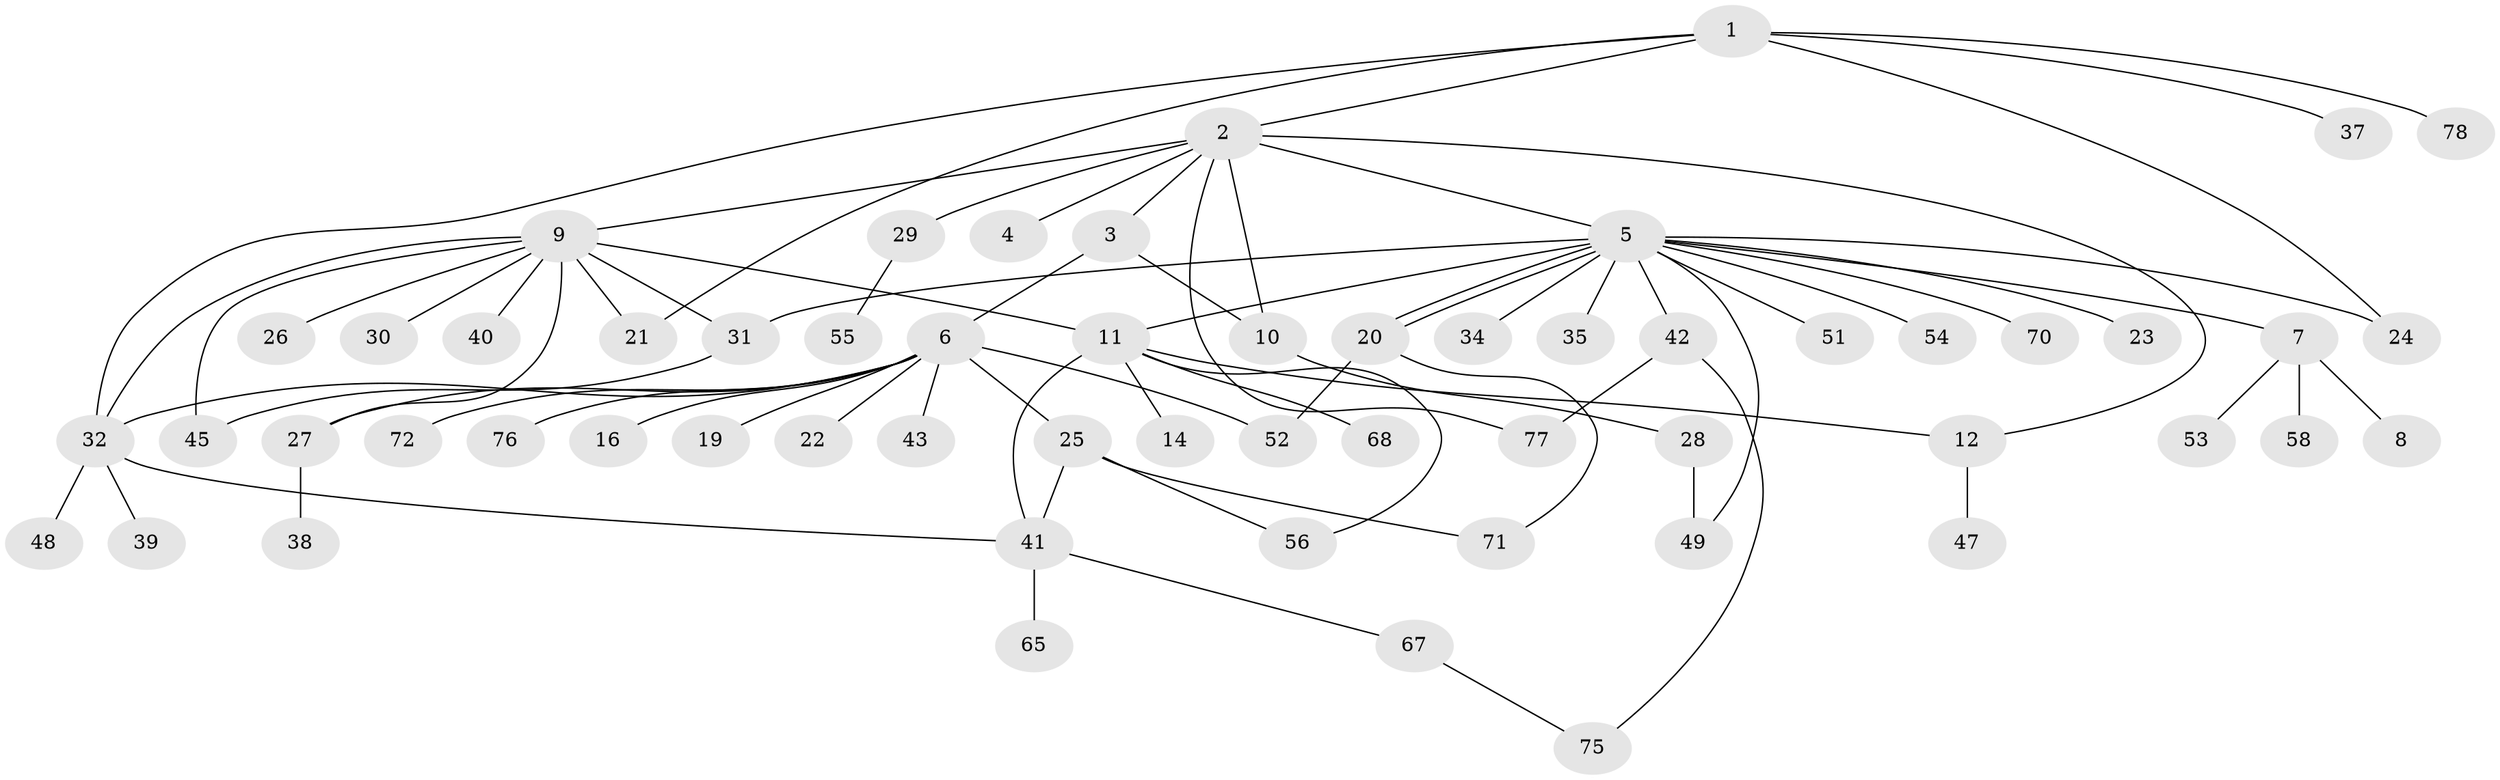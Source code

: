 // original degree distribution, {7: 0.012658227848101266, 9: 0.02531645569620253, 3: 0.17721518987341772, 1: 0.4430379746835443, 15: 0.012658227848101266, 10: 0.02531645569620253, 2: 0.22784810126582278, 5: 0.012658227848101266, 4: 0.06329113924050633}
// Generated by graph-tools (version 1.1) at 2025/41/03/06/25 10:41:46]
// undirected, 58 vertices, 76 edges
graph export_dot {
graph [start="1"]
  node [color=gray90,style=filled];
  1 [super="+64"];
  2 [super="+15"];
  3;
  4;
  5 [super="+66"];
  6 [super="+13"];
  7 [super="+50"];
  8;
  9 [super="+18"];
  10 [super="+36"];
  11 [super="+44"];
  12 [super="+17"];
  14;
  16;
  19;
  20 [super="+57"];
  21;
  22;
  23;
  24 [super="+33"];
  25 [super="+73"];
  26;
  27 [super="+79"];
  28 [super="+62"];
  29;
  30;
  31;
  32 [super="+61"];
  34;
  35;
  37;
  38;
  39;
  40;
  41 [super="+46"];
  42 [super="+59"];
  43;
  45 [super="+63"];
  47;
  48;
  49;
  51;
  52 [super="+60"];
  53;
  54;
  55 [super="+74"];
  56;
  58;
  65;
  67 [super="+69"];
  68;
  70;
  71;
  72;
  75;
  76;
  77;
  78;
  1 -- 2;
  1 -- 21;
  1 -- 24;
  1 -- 32;
  1 -- 37;
  1 -- 78;
  2 -- 3;
  2 -- 4;
  2 -- 5 [weight=2];
  2 -- 9;
  2 -- 12;
  2 -- 29;
  2 -- 10;
  2 -- 77;
  3 -- 6;
  3 -- 10;
  5 -- 7;
  5 -- 11;
  5 -- 20;
  5 -- 20;
  5 -- 23;
  5 -- 24;
  5 -- 34;
  5 -- 35;
  5 -- 42;
  5 -- 49;
  5 -- 51;
  5 -- 54;
  5 -- 70;
  5 -- 31;
  6 -- 16;
  6 -- 22;
  6 -- 25;
  6 -- 43;
  6 -- 76;
  6 -- 32;
  6 -- 27;
  6 -- 72;
  6 -- 19;
  6 -- 52;
  7 -- 8;
  7 -- 58;
  7 -- 53;
  9 -- 11 [weight=2];
  9 -- 21;
  9 -- 26;
  9 -- 27;
  9 -- 31;
  9 -- 40;
  9 -- 32;
  9 -- 30;
  9 -- 45;
  10 -- 28;
  11 -- 14;
  11 -- 41;
  11 -- 56;
  11 -- 68;
  11 -- 12;
  12 -- 47;
  20 -- 52;
  20 -- 71;
  25 -- 56;
  25 -- 41;
  25 -- 71;
  27 -- 38;
  28 -- 49;
  29 -- 55;
  31 -- 45;
  32 -- 39;
  32 -- 48;
  32 -- 41;
  41 -- 65;
  41 -- 67;
  42 -- 75;
  42 -- 77;
  67 -- 75;
}
